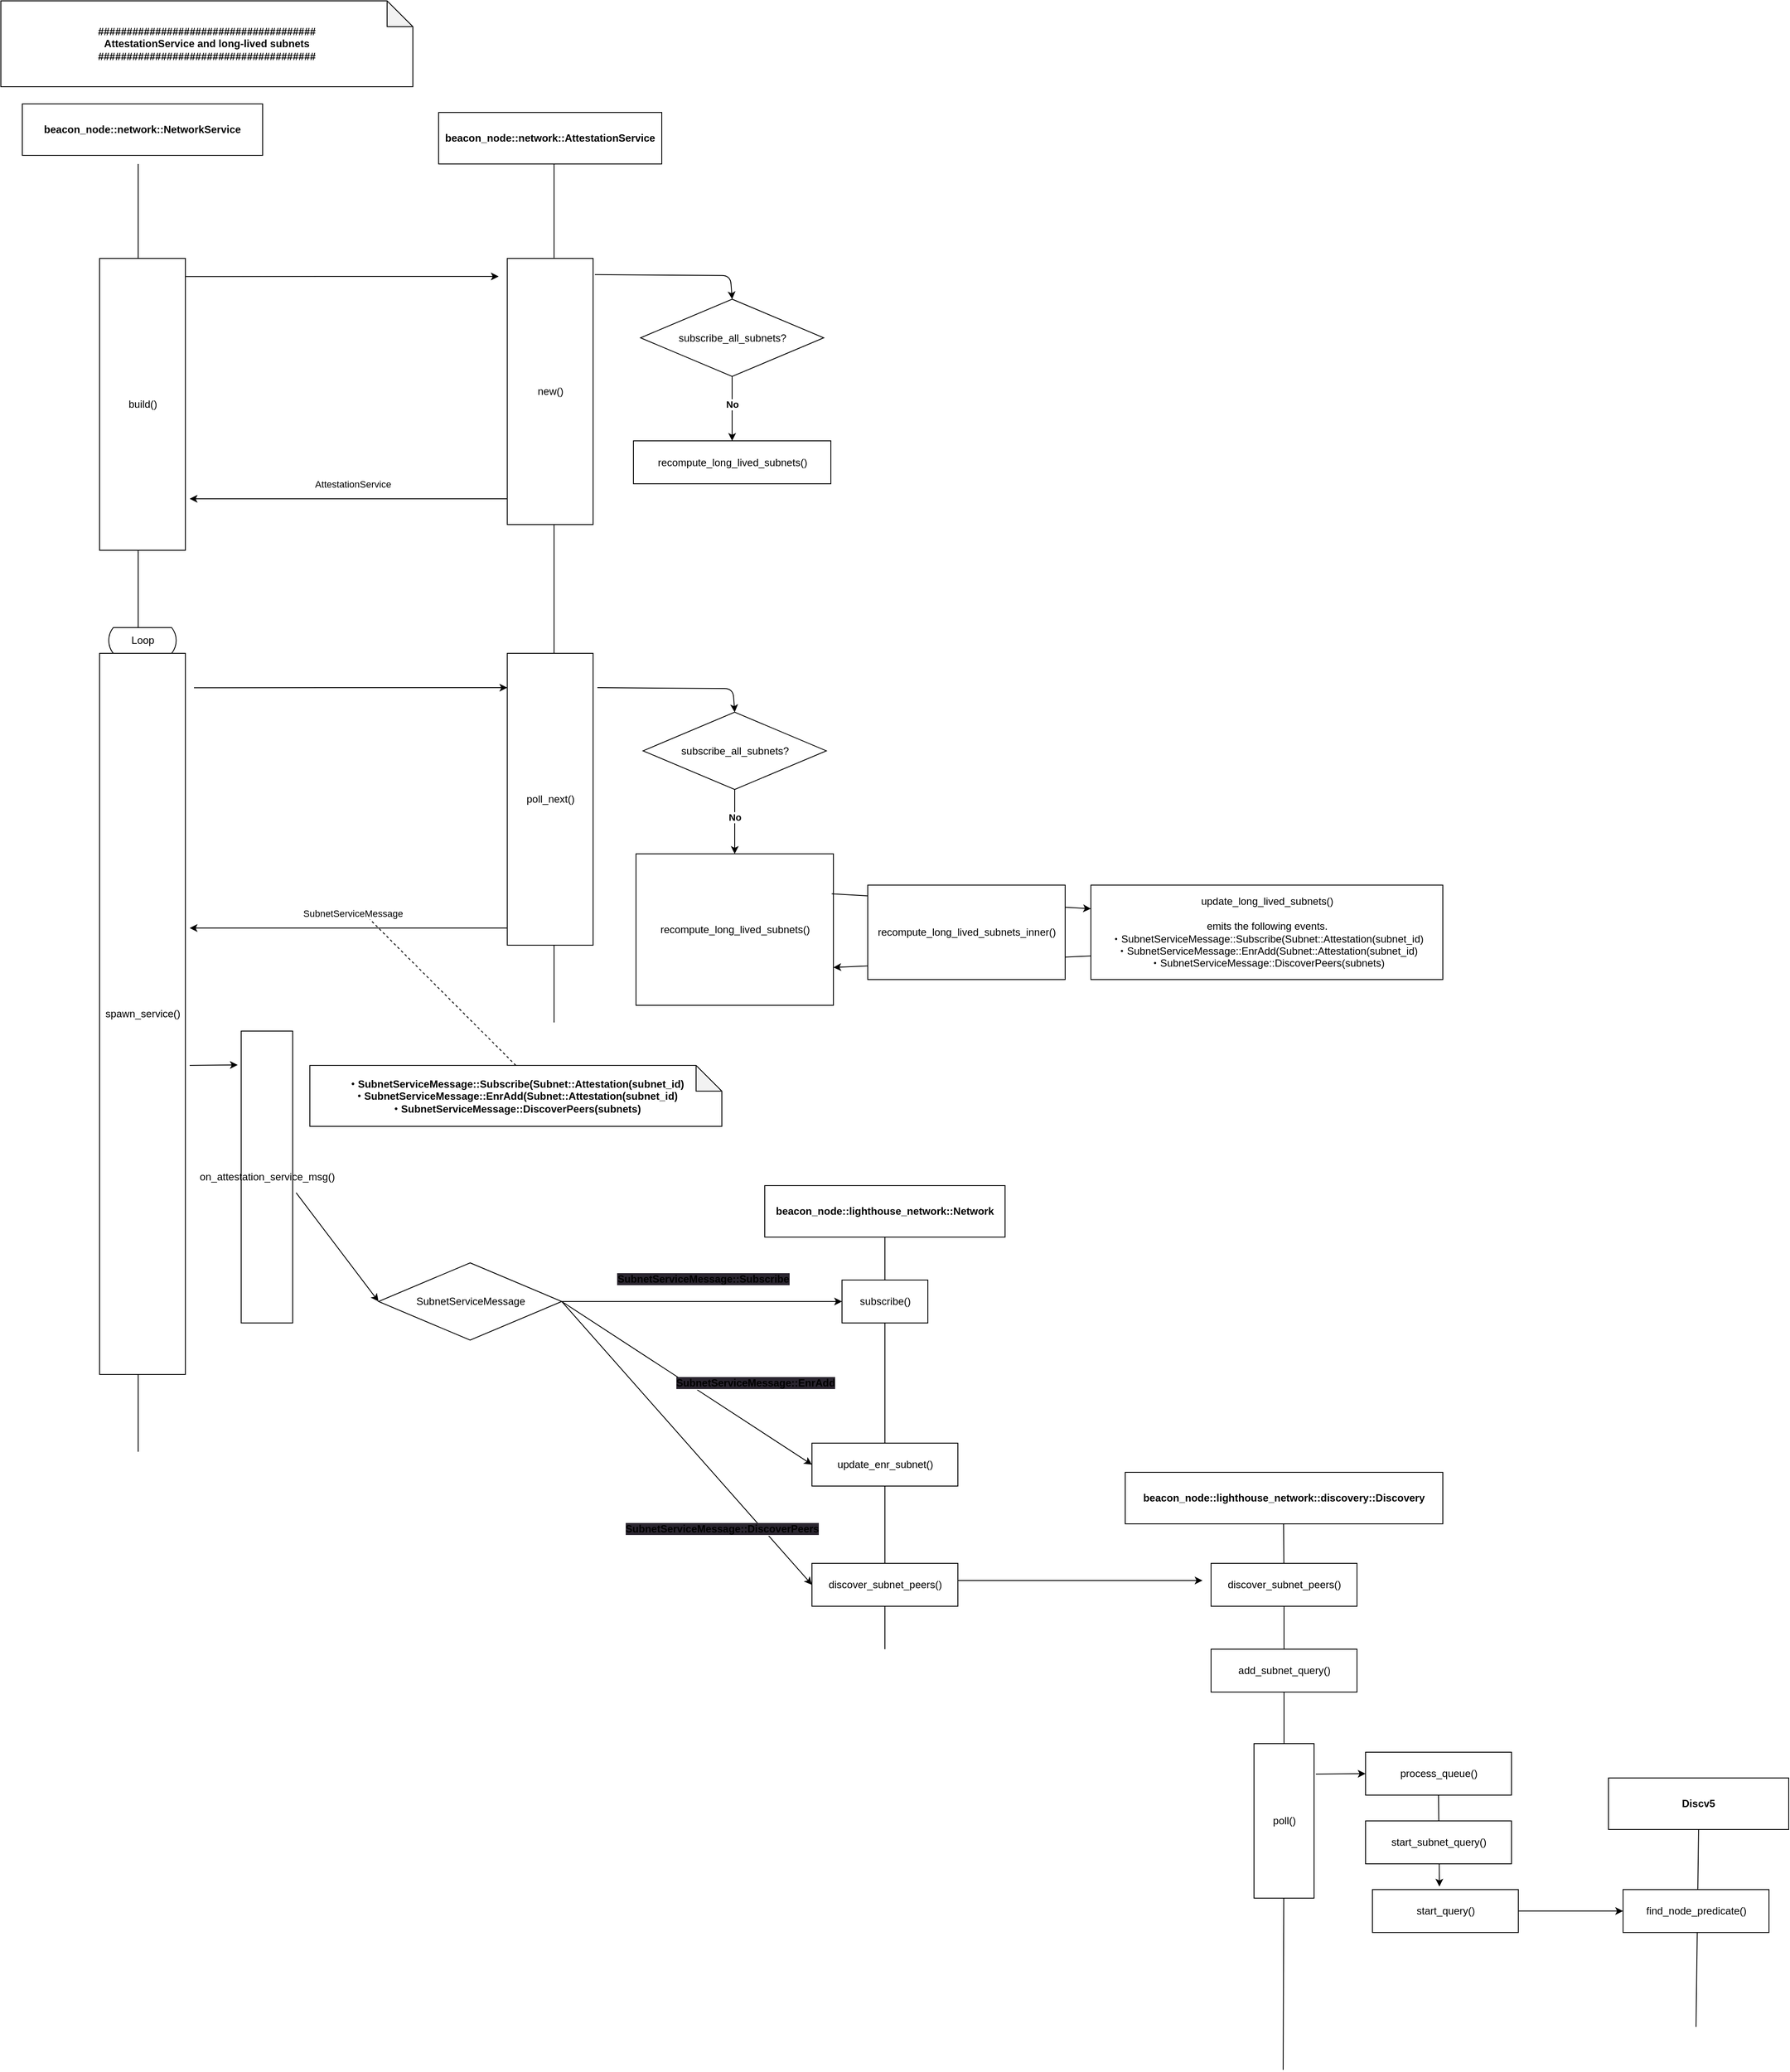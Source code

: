 <mxfile>
    <diagram id="T8pmpTCMuDaPm9wjzUCa" name="Page-1">
        <mxGraphModel dx="2826" dy="1612" grid="1" gridSize="10" guides="1" tooltips="1" connect="1" arrows="1" fold="1" page="1" pageScale="1" pageWidth="827" pageHeight="1169" background="none" math="0" shadow="0">
            <root>
                <mxCell id="0"/>
                <mxCell id="1" parent="0"/>
                <mxCell id="2" value="beacon_node::network::NetworkService" style="rounded=0;whiteSpace=wrap;html=1;fontStyle=1" parent="1" vertex="1">
                    <mxGeometry x="115" y="160" width="280" height="60" as="geometry"/>
                </mxCell>
                <mxCell id="3" value="" style="endArrow=none;html=1;" parent="1" edge="1">
                    <mxGeometry width="50" height="50" relative="1" as="geometry">
                        <mxPoint x="250" y="1730" as="sourcePoint"/>
                        <mxPoint x="250" y="230" as="targetPoint"/>
                    </mxGeometry>
                </mxCell>
                <mxCell id="7" value="beacon_node::network::AttestationService" style="rounded=0;whiteSpace=wrap;html=1;fontStyle=1" parent="1" vertex="1">
                    <mxGeometry x="600" y="170" width="260" height="60" as="geometry"/>
                </mxCell>
                <mxCell id="8" value="" style="endArrow=classic;html=1;startArrow=none;exitX=1;exitY=0.062;exitDx=0;exitDy=0;exitPerimeter=0;" parent="1" edge="1" source="67">
                    <mxGeometry width="50" height="50" relative="1" as="geometry">
                        <mxPoint x="250" y="370" as="sourcePoint"/>
                        <mxPoint x="670" y="361" as="targetPoint"/>
                    </mxGeometry>
                </mxCell>
                <mxCell id="10" value="" style="endArrow=none;html=1;" parent="1" edge="1">
                    <mxGeometry width="50" height="50" relative="1" as="geometry">
                        <mxPoint x="734.5" y="1230" as="sourcePoint"/>
                        <mxPoint x="734.5" y="230" as="targetPoint"/>
                    </mxGeometry>
                </mxCell>
                <mxCell id="11" value="######################################&lt;br&gt;AttestationService and long-lived subnets&lt;br&gt;######################################" style="shape=note;whiteSpace=wrap;html=1;backgroundOutline=1;darkOpacity=0.05;fontStyle=1" parent="1" vertex="1">
                    <mxGeometry x="90" y="40" width="480" height="100" as="geometry"/>
                </mxCell>
                <mxCell id="14" value="beacon_node::lighthouse_network::Network" style="rounded=0;whiteSpace=wrap;html=1;fontStyle=1" parent="1" vertex="1">
                    <mxGeometry x="980" y="1420" width="280" height="60" as="geometry"/>
                </mxCell>
                <mxCell id="17" value="" style="endArrow=none;html=1;" parent="1" edge="1">
                    <mxGeometry width="50" height="50" relative="1" as="geometry">
                        <mxPoint x="1120" y="1960" as="sourcePoint"/>
                        <mxPoint x="1120" y="1480" as="targetPoint"/>
                    </mxGeometry>
                </mxCell>
                <mxCell id="68" value="" style="endArrow=none;html=1;" edge="1" parent="1" target="67">
                    <mxGeometry width="50" height="50" relative="1" as="geometry">
                        <mxPoint x="250" y="370" as="sourcePoint"/>
                        <mxPoint x="720" y="370" as="targetPoint"/>
                    </mxGeometry>
                </mxCell>
                <mxCell id="67" value="build()" style="html=1;dashed=0;whitespace=wrap;" vertex="1" parent="1">
                    <mxGeometry x="205" y="340" width="100" height="340" as="geometry"/>
                </mxCell>
                <mxCell id="70" value="new()" style="html=1;dashed=0;whitespace=wrap;" vertex="1" parent="1">
                    <mxGeometry x="680" y="340" width="100" height="310" as="geometry"/>
                </mxCell>
                <mxCell id="71" value="subscribe_all_subnets?" style="shape=rhombus;html=1;dashed=0;whitespace=wrap;perimeter=rhombusPerimeter;" vertex="1" parent="1">
                    <mxGeometry x="835.25" y="387.5" width="213.5" height="90" as="geometry"/>
                </mxCell>
                <mxCell id="72" value="recompute_long_lived_subnets()" style="html=1;dashed=0;whitespace=wrap;" vertex="1" parent="1">
                    <mxGeometry x="827" y="552.5" width="230" height="50" as="geometry"/>
                </mxCell>
                <mxCell id="73" value="" style="endArrow=classic;html=1;entryX=0.5;entryY=0;entryDx=0;entryDy=0;exitX=0.5;exitY=1;exitDx=0;exitDy=0;" edge="1" parent="1" source="71" target="72">
                    <mxGeometry width="50" height="50" relative="1" as="geometry">
                        <mxPoint x="562" y="617.5" as="sourcePoint"/>
                        <mxPoint x="612" y="567.5" as="targetPoint"/>
                        <Array as="points">
                            <mxPoint x="942" y="522.5"/>
                        </Array>
                    </mxGeometry>
                </mxCell>
                <mxCell id="74" value="No" style="edgeLabel;html=1;align=center;verticalAlign=middle;resizable=0;points=[];fontStyle=1" vertex="1" connectable="0" parent="73">
                    <mxGeometry x="-0.505" relative="1" as="geometry">
                        <mxPoint y="14" as="offset"/>
                    </mxGeometry>
                </mxCell>
                <mxCell id="75" value="" style="endArrow=classic;html=1;startArrow=none;" edge="1" parent="1">
                    <mxGeometry width="50" height="50" relative="1" as="geometry">
                        <mxPoint x="680" y="620" as="sourcePoint"/>
                        <mxPoint x="310" y="620" as="targetPoint"/>
                    </mxGeometry>
                </mxCell>
                <mxCell id="77" value="AttestationService" style="edgeLabel;html=1;align=center;verticalAlign=middle;resizable=0;points=[];" vertex="1" connectable="0" parent="75">
                    <mxGeometry x="0.265" y="-1" relative="1" as="geometry">
                        <mxPoint x="54" y="-16" as="offset"/>
                    </mxGeometry>
                </mxCell>
                <mxCell id="78" value="spawn_service()" style="html=1;dashed=0;whitespace=wrap;" vertex="1" parent="1">
                    <mxGeometry x="205" y="800" width="100" height="840" as="geometry"/>
                </mxCell>
                <mxCell id="76" value="" style="endArrow=classic;html=1;startArrow=none;entryX=0.5;entryY=0;entryDx=0;entryDy=0;exitX=1.02;exitY=0.061;exitDx=0;exitDy=0;exitPerimeter=0;" edge="1" parent="1" source="70" target="71">
                    <mxGeometry width="50" height="50" relative="1" as="geometry">
                        <mxPoint x="315" y="390.294" as="sourcePoint"/>
                        <mxPoint x="690" y="505" as="targetPoint"/>
                        <Array as="points">
                            <mxPoint x="940" y="360"/>
                        </Array>
                    </mxGeometry>
                </mxCell>
                <mxCell id="80" value="poll_next()" style="html=1;dashed=0;whitespace=wrap;" vertex="1" parent="1">
                    <mxGeometry x="680" y="800" width="100" height="340" as="geometry"/>
                </mxCell>
                <mxCell id="81" value="" style="endArrow=classic;html=1;startArrow=none;exitX=1;exitY=0.062;exitDx=0;exitDy=0;exitPerimeter=0;" edge="1" parent="1">
                    <mxGeometry width="50" height="50" relative="1" as="geometry">
                        <mxPoint x="315" y="840.08" as="sourcePoint"/>
                        <mxPoint x="680" y="840" as="targetPoint"/>
                    </mxGeometry>
                </mxCell>
                <mxCell id="82" value="subscribe_all_subnets?" style="shape=rhombus;html=1;dashed=0;whitespace=wrap;perimeter=rhombusPerimeter;" vertex="1" parent="1">
                    <mxGeometry x="838.25" y="868.59" width="213.5" height="90" as="geometry"/>
                </mxCell>
                <mxCell id="83" value="recompute_long_lived_subnets()" style="html=1;dashed=0;whitespace=wrap;" vertex="1" parent="1">
                    <mxGeometry x="830" y="1033.59" width="230" height="176.41" as="geometry"/>
                </mxCell>
                <mxCell id="84" value="" style="endArrow=classic;html=1;entryX=0.5;entryY=0;entryDx=0;entryDy=0;exitX=0.5;exitY=1;exitDx=0;exitDy=0;" edge="1" parent="1" source="82" target="83">
                    <mxGeometry width="50" height="50" relative="1" as="geometry">
                        <mxPoint x="565" y="1098.59" as="sourcePoint"/>
                        <mxPoint x="615" y="1048.59" as="targetPoint"/>
                        <Array as="points">
                            <mxPoint x="945" y="1003.59"/>
                        </Array>
                    </mxGeometry>
                </mxCell>
                <mxCell id="85" value="No" style="edgeLabel;html=1;align=center;verticalAlign=middle;resizable=0;points=[];fontStyle=1" vertex="1" connectable="0" parent="84">
                    <mxGeometry x="-0.505" relative="1" as="geometry">
                        <mxPoint y="14" as="offset"/>
                    </mxGeometry>
                </mxCell>
                <mxCell id="86" value="" style="endArrow=classic;html=1;startArrow=none;entryX=0.5;entryY=0;entryDx=0;entryDy=0;exitX=1.02;exitY=0.061;exitDx=0;exitDy=0;exitPerimeter=0;" edge="1" parent="1" target="82">
                    <mxGeometry width="50" height="50" relative="1" as="geometry">
                        <mxPoint x="785" y="840" as="sourcePoint"/>
                        <mxPoint x="693" y="986.09" as="targetPoint"/>
                        <Array as="points">
                            <mxPoint x="943" y="841.09"/>
                        </Array>
                    </mxGeometry>
                </mxCell>
                <mxCell id="87" value="" style="endArrow=classic;html=1;startArrow=none;" edge="1" parent="1">
                    <mxGeometry width="50" height="50" relative="1" as="geometry">
                        <mxPoint x="680" y="1120" as="sourcePoint"/>
                        <mxPoint x="310" y="1120" as="targetPoint"/>
                    </mxGeometry>
                </mxCell>
                <mxCell id="88" value="SubnetServiceMessage" style="edgeLabel;html=1;align=center;verticalAlign=middle;resizable=0;points=[];" vertex="1" connectable="0" parent="87">
                    <mxGeometry x="0.265" y="-1" relative="1" as="geometry">
                        <mxPoint x="54" y="-16" as="offset"/>
                    </mxGeometry>
                </mxCell>
                <mxCell id="89" value="Loop" style="html=1;dashed=0;whitespace=wrap;shape=mxgraph.dfd.loop" vertex="1" parent="1">
                    <mxGeometry x="215" y="770" width="80" height="30" as="geometry"/>
                </mxCell>
                <mxCell id="90" value="・SubnetServiceMessage::Subscribe(Subnet::Attestation(subnet_id)&lt;br&gt;・SubnetServiceMessage::EnrAdd(Subnet::Attestation(subnet_id)&lt;br&gt;・SubnetServiceMessage::DiscoverPeers(subnets)" style="shape=note;whiteSpace=wrap;html=1;backgroundOutline=1;darkOpacity=0.05;fontStyle=1" vertex="1" parent="1">
                    <mxGeometry x="450" y="1280" width="480" height="71" as="geometry"/>
                </mxCell>
                <mxCell id="92" value="update_long_lived_subnets()&lt;br&gt;&lt;br&gt;emits the following events.&lt;br&gt;・SubnetServiceMessage::Subscribe(Subnet::Attestation(subnet_id)&lt;br style=&quot;&quot;&gt;・SubnetServiceMessage::EnrAdd(Subnet::Attestation(subnet_id)&lt;br style=&quot;&quot;&gt;・SubnetServiceMessage::DiscoverPeers(subnets)" style="html=1;dashed=0;whitespace=wrap;" vertex="1" parent="1">
                    <mxGeometry x="1360" y="1070" width="410" height="110" as="geometry"/>
                </mxCell>
                <mxCell id="93" value="" style="endArrow=classic;html=1;startArrow=none;exitX=1;exitY=0.062;exitDx=0;exitDy=0;exitPerimeter=0;entryX=0;entryY=0.25;entryDx=0;entryDy=0;" edge="1" parent="1" target="92">
                    <mxGeometry width="50" height="50" relative="1" as="geometry">
                        <mxPoint x="1058" y="1080.08" as="sourcePoint"/>
                        <mxPoint x="1423" y="1080" as="targetPoint"/>
                    </mxGeometry>
                </mxCell>
                <mxCell id="94" value="" style="endArrow=classic;html=1;startArrow=none;entryX=1;entryY=0.75;entryDx=0;entryDy=0;exitX=0;exitY=0.75;exitDx=0;exitDy=0;" edge="1" parent="1" source="92" target="83">
                    <mxGeometry width="50" height="50" relative="1" as="geometry">
                        <mxPoint x="1400" y="1410" as="sourcePoint"/>
                        <mxPoint x="1370" y="1120" as="targetPoint"/>
                    </mxGeometry>
                </mxCell>
                <mxCell id="91" value="recompute_long_lived_subnets_inner()" style="html=1;dashed=0;whitespace=wrap;" vertex="1" parent="1">
                    <mxGeometry x="1100" y="1070" width="230" height="110" as="geometry"/>
                </mxCell>
                <mxCell id="97" value="on_attestation_service_msg()" style="html=1;dashed=0;whitespace=wrap;" vertex="1" parent="1">
                    <mxGeometry x="370" y="1240" width="60" height="340" as="geometry"/>
                </mxCell>
                <mxCell id="100" value="" style="endArrow=none;dashed=1;html=1;exitX=0.5;exitY=0;exitDx=0;exitDy=0;exitPerimeter=0;" edge="1" parent="1" source="90">
                    <mxGeometry width="50" height="50" relative="1" as="geometry">
                        <mxPoint x="1350" y="1240" as="sourcePoint"/>
                        <mxPoint x="520" y="1110" as="targetPoint"/>
                    </mxGeometry>
                </mxCell>
                <mxCell id="101" value="subscribe()" style="html=1;dashed=0;whitespace=wrap;" vertex="1" parent="1">
                    <mxGeometry x="1070" y="1530" width="100" height="50" as="geometry"/>
                </mxCell>
                <mxCell id="104" value="SubnetServiceMessage" style="shape=rhombus;html=1;dashed=0;whitespace=wrap;perimeter=rhombusPerimeter;" vertex="1" parent="1">
                    <mxGeometry x="530" y="1510" width="213.5" height="90" as="geometry"/>
                </mxCell>
                <mxCell id="105" value="" style="endArrow=classic;html=1;startArrow=none;exitX=1.067;exitY=0.554;exitDx=0;exitDy=0;entryX=0;entryY=0.5;entryDx=0;entryDy=0;exitPerimeter=0;" edge="1" parent="1" source="97" target="104">
                    <mxGeometry width="50" height="50" relative="1" as="geometry">
                        <mxPoint x="325" y="850.08" as="sourcePoint"/>
                        <mxPoint x="690" y="850" as="targetPoint"/>
                    </mxGeometry>
                </mxCell>
                <mxCell id="106" value="" style="endArrow=classic;html=1;startArrow=none;entryX=-0.067;entryY=0.116;entryDx=0;entryDy=0;entryPerimeter=0;" edge="1" parent="1" target="97">
                    <mxGeometry width="50" height="50" relative="1" as="geometry">
                        <mxPoint x="310" y="1280" as="sourcePoint"/>
                        <mxPoint x="540" y="1438" as="targetPoint"/>
                    </mxGeometry>
                </mxCell>
                <mxCell id="107" value="" style="endArrow=classic;html=1;startArrow=none;exitX=1;exitY=0.5;exitDx=0;exitDy=0;entryX=0;entryY=0.5;entryDx=0;entryDy=0;" edge="1" parent="1" source="104" target="101">
                    <mxGeometry width="50" height="50" relative="1" as="geometry">
                        <mxPoint x="444.02" y="1438.36" as="sourcePoint"/>
                        <mxPoint x="880" y="1510" as="targetPoint"/>
                    </mxGeometry>
                </mxCell>
                <mxCell id="108" value="&lt;span style=&quot;font-size: 12px; font-weight: 700; background-color: rgb(42, 37, 47);&quot;&gt;SubnetServiceMessage::Subscribe&lt;/span&gt;" style="edgeLabel;html=1;align=center;verticalAlign=middle;resizable=0;points=[];" vertex="1" connectable="0" parent="107">
                    <mxGeometry x="0.078" y="3" relative="1" as="geometry">
                        <mxPoint x="-12" y="-23" as="offset"/>
                    </mxGeometry>
                </mxCell>
                <mxCell id="109" value="update_enr_subnet()" style="html=1;dashed=0;whitespace=wrap;" vertex="1" parent="1">
                    <mxGeometry x="1035" y="1720" width="170" height="50" as="geometry"/>
                </mxCell>
                <mxCell id="110" value="discover_subnet_peers()" style="html=1;dashed=0;whitespace=wrap;" vertex="1" parent="1">
                    <mxGeometry x="1035" y="1860" width="170" height="50" as="geometry"/>
                </mxCell>
                <mxCell id="111" value="" style="endArrow=classic;html=1;startArrow=none;exitX=1;exitY=0.5;exitDx=0;exitDy=0;entryX=0;entryY=0.5;entryDx=0;entryDy=0;" edge="1" parent="1" source="104" target="109">
                    <mxGeometry width="50" height="50" relative="1" as="geometry">
                        <mxPoint x="753.5" y="1565" as="sourcePoint"/>
                        <mxPoint x="1080" y="1565" as="targetPoint"/>
                    </mxGeometry>
                </mxCell>
                <mxCell id="112" value="&lt;span style=&quot;font-size: 12px; font-weight: 700; background-color: rgb(42, 37, 47);&quot;&gt;SubnetServiceMessage::EnrAdd&lt;/span&gt;" style="edgeLabel;html=1;align=center;verticalAlign=middle;resizable=0;points=[];" vertex="1" connectable="0" parent="111">
                    <mxGeometry x="0.078" y="3" relative="1" as="geometry">
                        <mxPoint x="67" y="-5" as="offset"/>
                    </mxGeometry>
                </mxCell>
                <mxCell id="113" value="" style="endArrow=classic;html=1;startArrow=none;exitX=1;exitY=0.5;exitDx=0;exitDy=0;entryX=0;entryY=0.5;entryDx=0;entryDy=0;" edge="1" parent="1" source="104" target="110">
                    <mxGeometry width="50" height="50" relative="1" as="geometry">
                        <mxPoint x="753.5" y="1565" as="sourcePoint"/>
                        <mxPoint x="1045" y="1755" as="targetPoint"/>
                    </mxGeometry>
                </mxCell>
                <mxCell id="114" value="&lt;span style=&quot;font-size: 12px; font-weight: 700; background-color: rgb(42, 37, 47);&quot;&gt;SubnetServiceMessage::DiscoverPeers&lt;/span&gt;" style="edgeLabel;html=1;align=center;verticalAlign=middle;resizable=0;points=[];" vertex="1" connectable="0" parent="113">
                    <mxGeometry x="0.078" y="3" relative="1" as="geometry">
                        <mxPoint x="27" y="89" as="offset"/>
                    </mxGeometry>
                </mxCell>
                <mxCell id="115" value="beacon_node::lighthouse_network::discovery::Discovery" style="rounded=0;whiteSpace=wrap;html=1;fontStyle=1" vertex="1" parent="1">
                    <mxGeometry x="1400" y="1754" width="370" height="60" as="geometry"/>
                </mxCell>
                <mxCell id="116" value="" style="endArrow=none;html=1;startArrow=none;" edge="1" parent="1" source="117">
                    <mxGeometry width="50" height="50" relative="1" as="geometry">
                        <mxPoint x="1584.5" y="2294" as="sourcePoint"/>
                        <mxPoint x="1584.5" y="1814" as="targetPoint"/>
                    </mxGeometry>
                </mxCell>
                <mxCell id="118" value="" style="endArrow=none;html=1;startArrow=none;" edge="1" parent="1" source="122" target="117">
                    <mxGeometry width="50" height="50" relative="1" as="geometry">
                        <mxPoint x="1584.5" y="2294" as="sourcePoint"/>
                        <mxPoint x="1584.5" y="1814" as="targetPoint"/>
                    </mxGeometry>
                </mxCell>
                <mxCell id="117" value="discover_subnet_peers()" style="html=1;dashed=0;whitespace=wrap;" vertex="1" parent="1">
                    <mxGeometry x="1500" y="1860" width="170" height="50" as="geometry"/>
                </mxCell>
                <mxCell id="119" value="" style="endArrow=classic;html=1;startArrow=none;" edge="1" parent="1">
                    <mxGeometry width="50" height="50" relative="1" as="geometry">
                        <mxPoint x="1205" y="1880" as="sourcePoint"/>
                        <mxPoint x="1490" y="1880" as="targetPoint"/>
                    </mxGeometry>
                </mxCell>
                <mxCell id="121" value="add_subnet_query()" style="html=1;dashed=0;whitespace=wrap;" vertex="1" parent="1">
                    <mxGeometry x="1500" y="1960" width="170" height="50" as="geometry"/>
                </mxCell>
                <mxCell id="123" value="" style="endArrow=none;html=1;" edge="1" parent="1" target="122">
                    <mxGeometry width="50" height="50" relative="1" as="geometry">
                        <mxPoint x="1584" y="2450" as="sourcePoint"/>
                        <mxPoint x="1584.969" y="1910" as="targetPoint"/>
                    </mxGeometry>
                </mxCell>
                <mxCell id="122" value="poll()" style="html=1;dashed=0;whitespace=wrap;" vertex="1" parent="1">
                    <mxGeometry x="1550" y="2070" width="70" height="180" as="geometry"/>
                </mxCell>
                <mxCell id="124" value="process_queue()" style="html=1;dashed=0;whitespace=wrap;" vertex="1" parent="1">
                    <mxGeometry x="1680" y="2080" width="170" height="50" as="geometry"/>
                </mxCell>
                <mxCell id="126" value="start_query()" style="html=1;dashed=0;whitespace=wrap;" vertex="1" parent="1">
                    <mxGeometry x="1688" y="2240" width="170" height="50" as="geometry"/>
                </mxCell>
                <mxCell id="127" value="Discv5" style="rounded=0;whiteSpace=wrap;html=1;fontStyle=1" vertex="1" parent="1">
                    <mxGeometry x="1963" y="2110" width="210" height="60" as="geometry"/>
                </mxCell>
                <mxCell id="129" value="" style="endArrow=classic;html=1;startArrow=none;exitX=1;exitY=0.5;exitDx=0;exitDy=0;entryX=0;entryY=0.5;entryDx=0;entryDy=0;" edge="1" parent="1" source="126" target="128">
                    <mxGeometry width="50" height="50" relative="1" as="geometry">
                        <mxPoint x="1890" y="2210" as="sourcePoint"/>
                        <mxPoint x="2175" y="2210" as="targetPoint"/>
                    </mxGeometry>
                </mxCell>
                <mxCell id="130" value="" style="endArrow=none;html=1;startArrow=none;entryX=0.5;entryY=1;entryDx=0;entryDy=0;" edge="1" parent="1" target="127">
                    <mxGeometry width="50" height="50" relative="1" as="geometry">
                        <mxPoint x="2065" y="2400" as="sourcePoint"/>
                        <mxPoint x="1595" y="1920" as="targetPoint"/>
                    </mxGeometry>
                </mxCell>
                <mxCell id="128" value="find_node_predicate()" style="html=1;dashed=0;whitespace=wrap;" vertex="1" parent="1">
                    <mxGeometry x="1980" y="2240" width="170" height="50" as="geometry"/>
                </mxCell>
                <mxCell id="131" value="" style="endArrow=classic;html=1;startArrow=none;exitX=1.029;exitY=0.197;exitDx=0;exitDy=0;entryX=0;entryY=0.5;entryDx=0;entryDy=0;exitPerimeter=0;" edge="1" parent="1" source="122" target="124">
                    <mxGeometry width="50" height="50" relative="1" as="geometry">
                        <mxPoint x="1860" y="2275" as="sourcePoint"/>
                        <mxPoint x="1990" y="2275" as="targetPoint"/>
                    </mxGeometry>
                </mxCell>
                <mxCell id="132" value="" style="endArrow=classic;html=1;startArrow=none;exitX=0.5;exitY=1;exitDx=0;exitDy=0;entryX=0.459;entryY=-0.07;entryDx=0;entryDy=0;entryPerimeter=0;" edge="1" parent="1" source="124" target="126">
                    <mxGeometry width="50" height="50" relative="1" as="geometry">
                        <mxPoint x="1632.03" y="2115.46" as="sourcePoint"/>
                        <mxPoint x="1690" y="2115" as="targetPoint"/>
                    </mxGeometry>
                </mxCell>
                <mxCell id="125" value="start_subnet_query()" style="html=1;dashed=0;whitespace=wrap;" vertex="1" parent="1">
                    <mxGeometry x="1680" y="2160" width="170" height="50" as="geometry"/>
                </mxCell>
            </root>
        </mxGraphModel>
    </diagram>
</mxfile>